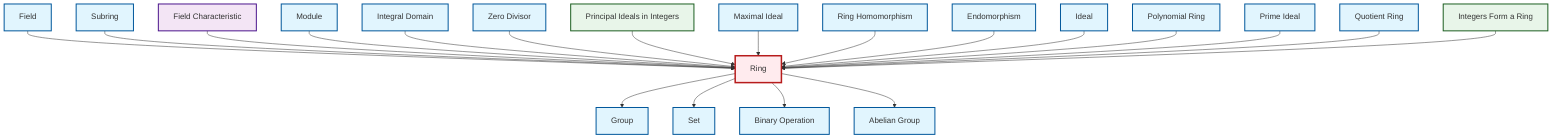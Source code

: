 graph TD
    classDef definition fill:#e1f5fe,stroke:#01579b,stroke-width:2px
    classDef theorem fill:#f3e5f5,stroke:#4a148c,stroke-width:2px
    classDef axiom fill:#fff3e0,stroke:#e65100,stroke-width:2px
    classDef example fill:#e8f5e9,stroke:#1b5e20,stroke-width:2px
    classDef current fill:#ffebee,stroke:#b71c1c,stroke-width:3px
    def-set["Set"]:::definition
    def-abelian-group["Abelian Group"]:::definition
    def-binary-operation["Binary Operation"]:::definition
    def-integral-domain["Integral Domain"]:::definition
    ex-integers-ring["Integers Form a Ring"]:::example
    def-ideal["Ideal"]:::definition
    def-ring-homomorphism["Ring Homomorphism"]:::definition
    def-prime-ideal["Prime Ideal"]:::definition
    def-maximal-ideal["Maximal Ideal"]:::definition
    def-module["Module"]:::definition
    def-zero-divisor["Zero Divisor"]:::definition
    ex-principal-ideal["Principal Ideals in Integers"]:::example
    def-group["Group"]:::definition
    def-quotient-ring["Quotient Ring"]:::definition
    def-ring["Ring"]:::definition
    def-endomorphism["Endomorphism"]:::definition
    thm-field-characteristic["Field Characteristic"]:::theorem
    def-subring["Subring"]:::definition
    def-field["Field"]:::definition
    def-polynomial-ring["Polynomial Ring"]:::definition
    def-ring --> def-group
    def-field --> def-ring
    def-subring --> def-ring
    thm-field-characteristic --> def-ring
    def-ring --> def-set
    def-module --> def-ring
    def-ring --> def-binary-operation
    def-integral-domain --> def-ring
    def-zero-divisor --> def-ring
    ex-principal-ideal --> def-ring
    def-ring --> def-abelian-group
    def-maximal-ideal --> def-ring
    def-ring-homomorphism --> def-ring
    def-endomorphism --> def-ring
    def-ideal --> def-ring
    def-polynomial-ring --> def-ring
    def-prime-ideal --> def-ring
    def-quotient-ring --> def-ring
    ex-integers-ring --> def-ring
    class def-ring current